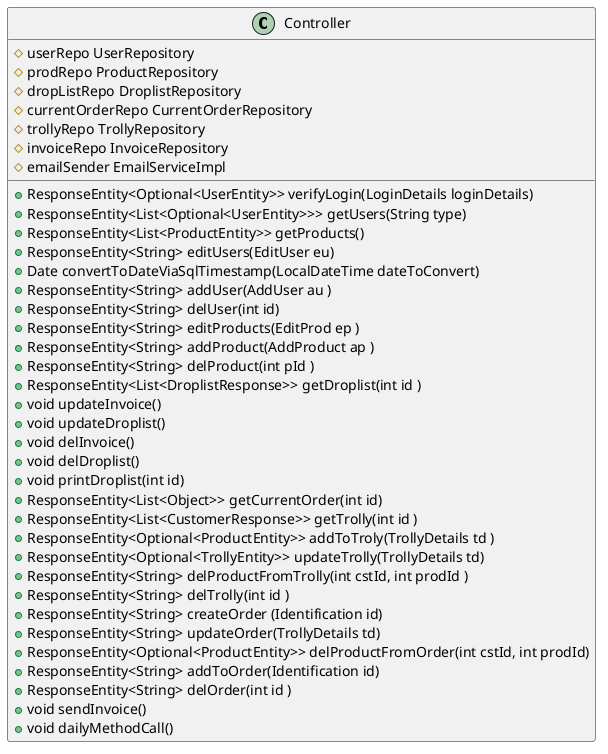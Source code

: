 @startuml
'https://plantuml.com/class-diagram

class Controller {
	#userRepo UserRepository
	#prodRepo ProductRepository
	#dropListRepo DroplistRepository
	#currentOrderRepo CurrentOrderRepository
	#trollyRepo TrollyRepository
	#invoiceRepo InvoiceRepository
	#emailSender EmailServiceImpl
	+ResponseEntity<Optional<UserEntity>> verifyLogin(LoginDetails loginDetails)
	+ResponseEntity<List<Optional<UserEntity>>> getUsers(String type)
	+ResponseEntity<List<ProductEntity>> getProducts()
    +ResponseEntity<String> editUsers(EditUser eu)
    +Date convertToDateViaSqlTimestamp(LocalDateTime dateToConvert)
    +ResponseEntity<String> addUser(AddUser au )
    +ResponseEntity<String> delUser(int id)
    +ResponseEntity<String> editProducts(EditProd ep )
    +ResponseEntity<String> addProduct(AddProduct ap )
    +ResponseEntity<String> delProduct(int pId )
    +ResponseEntity<List<DroplistResponse>> getDroplist(int id )
    +void updateInvoice()
    +void updateDroplist()
    +void delInvoice()
    +void delDroplist()
    +void printDroplist(int id)
    +ResponseEntity<List<Object>> getCurrentOrder(int id)
    +ResponseEntity<List<CustomerResponse>> getTrolly(int id )
    +ResponseEntity<Optional<ProductEntity>> addToTroly(TrollyDetails td )
    +ResponseEntity<Optional<TrollyEntity>> updateTrolly(TrollyDetails td)
    +ResponseEntity<String> delProductFromTrolly(int cstId, int prodId )
    +ResponseEntity<String> delTrolly(int id )
    +ResponseEntity<String> createOrder (Identification id)
    +ResponseEntity<String> updateOrder(TrollyDetails td)
    +ResponseEntity<Optional<ProductEntity>> delProductFromOrder(int cstId, int prodId)
    +ResponseEntity<String> addToOrder(Identification id)
    +ResponseEntity<String> delOrder(int id )
    +void sendInvoice()
    +void dailyMethodCall()
}
@enduml